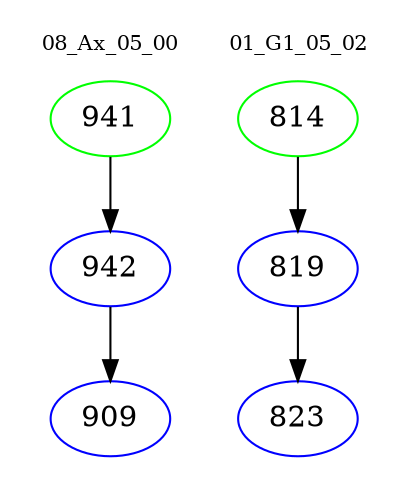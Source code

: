 digraph{
subgraph cluster_0 {
color = white
label = "08_Ax_05_00";
fontsize=10;
T0_941 [label="941", color="green"]
T0_941 -> T0_942 [color="black"]
T0_942 [label="942", color="blue"]
T0_942 -> T0_909 [color="black"]
T0_909 [label="909", color="blue"]
}
subgraph cluster_1 {
color = white
label = "01_G1_05_02";
fontsize=10;
T1_814 [label="814", color="green"]
T1_814 -> T1_819 [color="black"]
T1_819 [label="819", color="blue"]
T1_819 -> T1_823 [color="black"]
T1_823 [label="823", color="blue"]
}
}
